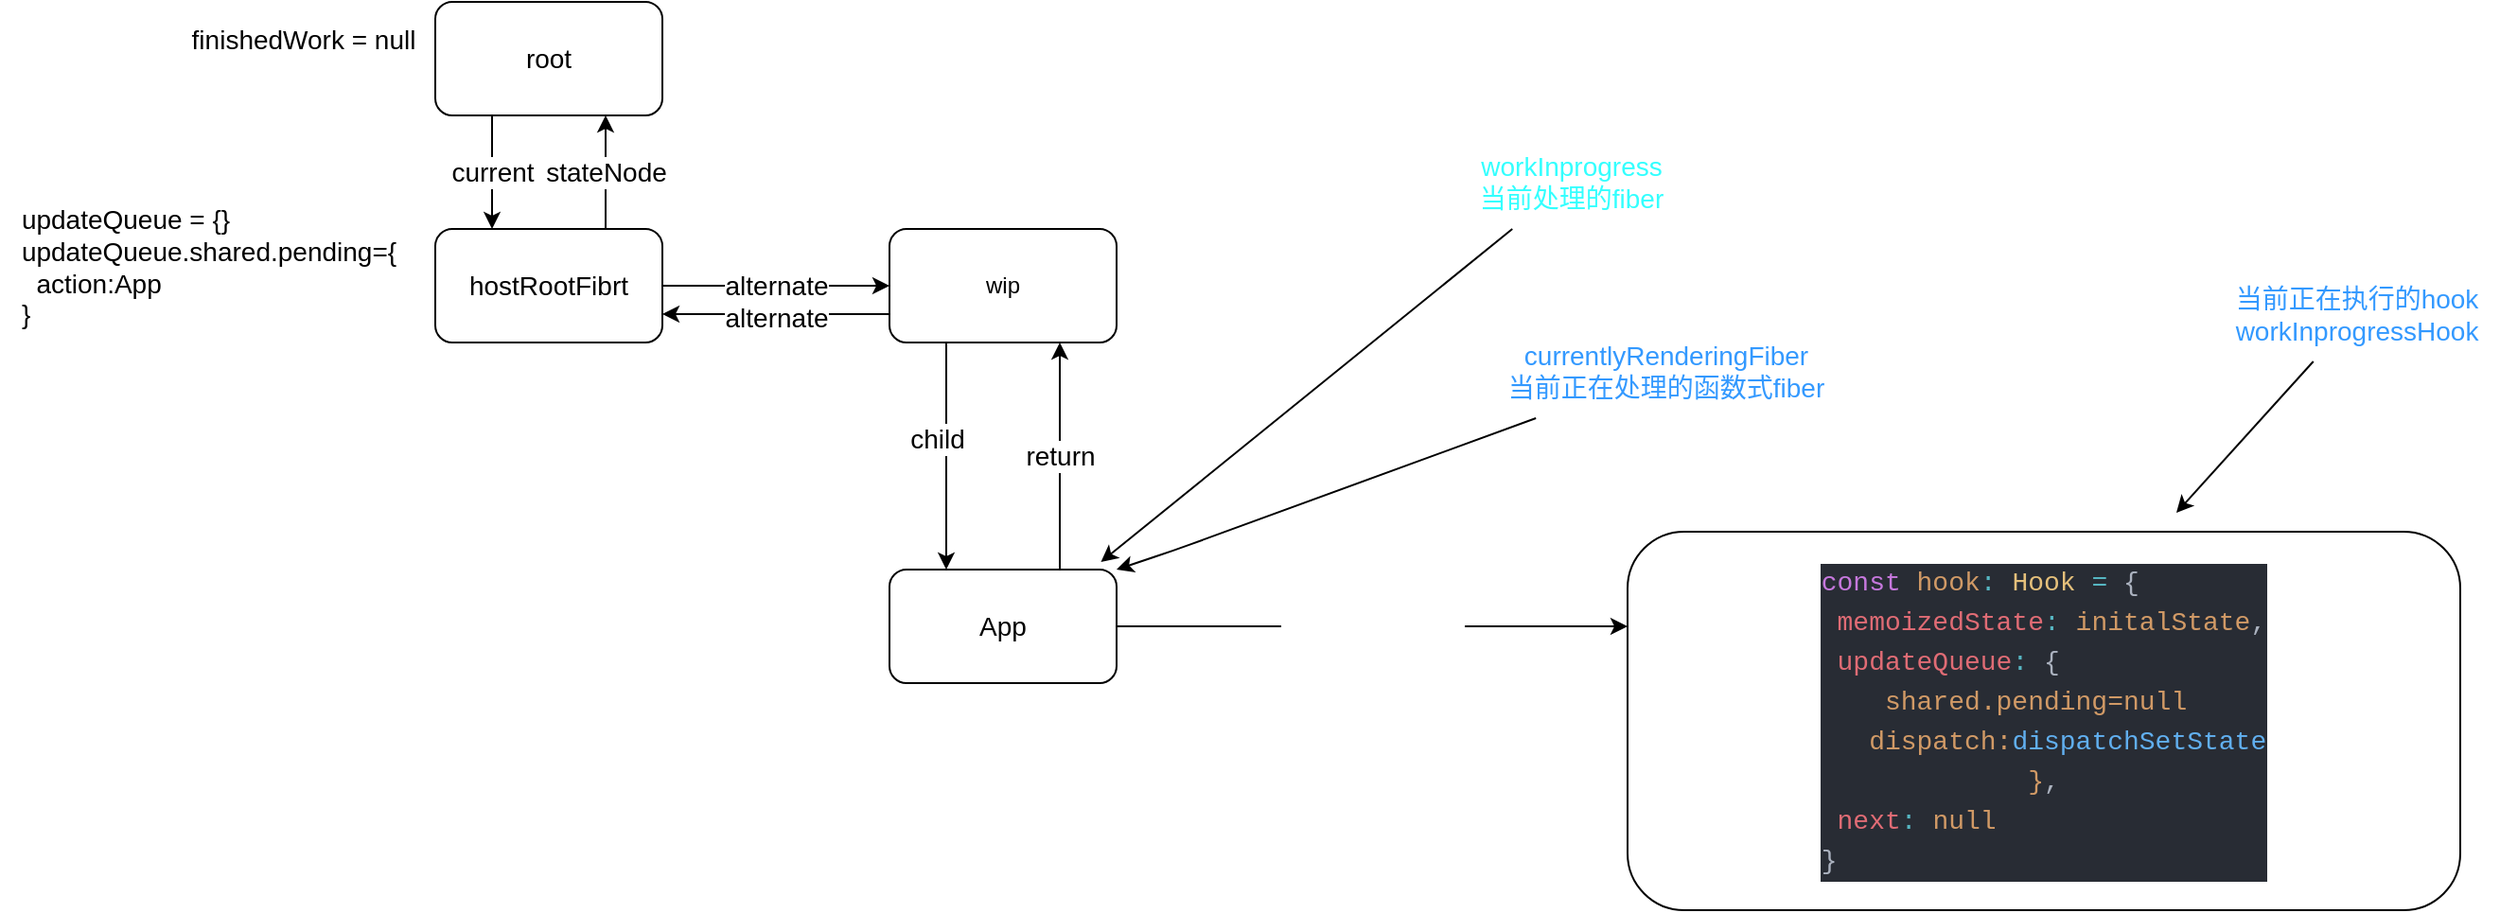 <mxfile>
    <diagram id="GBmEyO78uVN9H3SG8j9r" name="第 1 页">
        <mxGraphModel dx="660" dy="785" grid="1" gridSize="10" guides="1" tooltips="1" connect="1" arrows="1" fold="1" page="1" pageScale="1" pageWidth="827" pageHeight="1169" math="0" shadow="0">
            <root>
                <mxCell id="0"/>
                <mxCell id="1" parent="0"/>
                <mxCell id="2" value="&lt;font style=&quot;font-size: 14px;&quot;&gt;root&lt;br&gt;&lt;/font&gt;" style="rounded=1;whiteSpace=wrap;html=1;" parent="1" vertex="1">
                    <mxGeometry x="310" y="90" width="120" height="60" as="geometry"/>
                </mxCell>
                <mxCell id="13" value="alternate" style="edgeStyle=none;html=1;fontSize=14;entryX=0;entryY=0.5;entryDx=0;entryDy=0;" parent="1" source="7" target="12" edge="1">
                    <mxGeometry relative="1" as="geometry">
                        <mxPoint x="490" y="240" as="targetPoint"/>
                    </mxGeometry>
                </mxCell>
                <mxCell id="7" value="hostRootFibrt" style="rounded=1;whiteSpace=wrap;html=1;fontSize=14;" parent="1" vertex="1">
                    <mxGeometry x="310" y="210" width="120" height="60" as="geometry"/>
                </mxCell>
                <mxCell id="8" value="current&lt;br&gt;" style="endArrow=classic;html=1;fontSize=14;exitX=0.25;exitY=1;exitDx=0;exitDy=0;entryX=0.25;entryY=0;entryDx=0;entryDy=0;" parent="1" source="2" target="7" edge="1">
                    <mxGeometry width="50" height="50" relative="1" as="geometry">
                        <mxPoint x="420" y="290" as="sourcePoint"/>
                        <mxPoint x="470" y="240" as="targetPoint"/>
                        <Array as="points"/>
                    </mxGeometry>
                </mxCell>
                <mxCell id="9" value="stateNode&lt;br&gt;" style="endArrow=classic;html=1;fontSize=14;exitX=0.75;exitY=0;exitDx=0;exitDy=0;entryX=0.75;entryY=1;entryDx=0;entryDy=0;" parent="1" source="7" target="2" edge="1">
                    <mxGeometry width="50" height="50" relative="1" as="geometry">
                        <mxPoint x="350" y="160" as="sourcePoint"/>
                        <mxPoint x="450" y="150" as="targetPoint"/>
                        <Array as="points"/>
                    </mxGeometry>
                </mxCell>
                <mxCell id="10" value="finishedWork = null" style="text;html=1;align=center;verticalAlign=middle;resizable=0;points=[];autosize=1;strokeColor=none;fillColor=none;fontSize=14;" parent="1" vertex="1">
                    <mxGeometry x="170" y="95" width="140" height="30" as="geometry"/>
                </mxCell>
                <mxCell id="11" value="&lt;div style=&quot;text-align: left;&quot;&gt;&lt;span style=&quot;background-color: initial;&quot;&gt;updateQueue = {}&lt;/span&gt;&lt;/div&gt;updateQueue.shared.pending={&lt;br&gt;&lt;div style=&quot;text-align: left;&quot;&gt;&lt;span style=&quot;background-color: initial;&quot;&gt;&amp;nbsp; action:App&lt;/span&gt;&lt;/div&gt;&lt;div style=&quot;text-align: left;&quot;&gt;&lt;span style=&quot;background-color: initial;&quot;&gt;}&lt;/span&gt;&lt;/div&gt;" style="text;html=1;align=center;verticalAlign=middle;resizable=0;points=[];autosize=1;strokeColor=none;fillColor=none;fontSize=14;" parent="1" vertex="1">
                    <mxGeometry x="80" y="190" width="220" height="80" as="geometry"/>
                </mxCell>
                <mxCell id="14" style="edgeStyle=none;html=1;exitX=0;exitY=0.75;exitDx=0;exitDy=0;entryX=1;entryY=0.75;entryDx=0;entryDy=0;fontSize=14;" parent="1" source="12" target="7" edge="1">
                    <mxGeometry relative="1" as="geometry"/>
                </mxCell>
                <mxCell id="15" value="alternate" style="edgeLabel;html=1;align=center;verticalAlign=middle;resizable=0;points=[];fontSize=14;" parent="14" vertex="1" connectable="0">
                    <mxGeometry x="0.26" y="2" relative="1" as="geometry">
                        <mxPoint x="15" as="offset"/>
                    </mxGeometry>
                </mxCell>
                <mxCell id="19" style="edgeStyle=none;html=1;entryX=0.25;entryY=0;entryDx=0;entryDy=0;fontSize=14;exitX=0.25;exitY=1;exitDx=0;exitDy=0;" parent="1" source="12" target="16" edge="1">
                    <mxGeometry relative="1" as="geometry"/>
                </mxCell>
                <mxCell id="20" value="child" style="edgeLabel;html=1;align=center;verticalAlign=middle;resizable=0;points=[];fontSize=14;" parent="19" vertex="1" connectable="0">
                    <mxGeometry x="-0.154" y="-5" relative="1" as="geometry">
                        <mxPoint as="offset"/>
                    </mxGeometry>
                </mxCell>
                <mxCell id="12" value="wip" style="rounded=1;whiteSpace=wrap;html=1;" parent="1" vertex="1">
                    <mxGeometry x="550" y="210" width="120" height="60" as="geometry"/>
                </mxCell>
                <mxCell id="21" value="return" style="edgeStyle=none;html=1;exitX=0.75;exitY=0;exitDx=0;exitDy=0;entryX=0.75;entryY=1;entryDx=0;entryDy=0;fontSize=14;" parent="1" source="16" target="12" edge="1">
                    <mxGeometry relative="1" as="geometry"/>
                </mxCell>
                <mxCell id="29" value="memoizedState" style="edgeStyle=none;html=1;fontSize=14;fontColor=#FFFFFF;" parent="1" source="16" edge="1">
                    <mxGeometry relative="1" as="geometry">
                        <mxPoint x="940" y="420" as="targetPoint"/>
                        <mxPoint as="offset"/>
                    </mxGeometry>
                </mxCell>
                <mxCell id="16" value="App" style="rounded=1;whiteSpace=wrap;html=1;fontSize=14;" parent="1" vertex="1">
                    <mxGeometry x="550" y="390" width="120" height="60" as="geometry"/>
                </mxCell>
                <mxCell id="23" style="edgeStyle=none;html=1;fontSize=14;entryX=0.931;entryY=-0.066;entryDx=0;entryDy=0;entryPerimeter=0;" parent="1" source="22" target="16" edge="1">
                    <mxGeometry relative="1" as="geometry">
                        <mxPoint x="680" y="360" as="targetPoint"/>
                    </mxGeometry>
                </mxCell>
                <mxCell id="22" value="workInprogress&lt;br&gt;当前处理的fiber" style="text;html=1;align=center;verticalAlign=middle;resizable=0;points=[];autosize=1;fontSize=14;fontColor=#33FFFF;" parent="1" vertex="1">
                    <mxGeometry x="850" y="160" width="120" height="50" as="geometry"/>
                </mxCell>
                <mxCell id="25" value="" style="edgeStyle=none;html=1;fontSize=14;entryX=1;entryY=0;entryDx=0;entryDy=0;" parent="1" source="24" target="16" edge="1">
                    <mxGeometry relative="1" as="geometry">
                        <mxPoint x="680" y="380" as="targetPoint"/>
                        <Array as="points">
                            <mxPoint x="700" y="380"/>
                        </Array>
                    </mxGeometry>
                </mxCell>
                <mxCell id="24" value="currentlyRenderingFiber&lt;br&gt;当前正在处理的函数式fiber" style="text;html=1;align=center;verticalAlign=middle;resizable=0;points=[];autosize=1;fontSize=14;fontColor=#3399FF;" parent="1" vertex="1">
                    <mxGeometry x="865" y="260" width="190" height="50" as="geometry"/>
                </mxCell>
                <mxCell id="26" value="&lt;div style=&quot;background-color: rgb(40, 44, 52); font-family: Menlo, Monaco, &amp;quot;Courier New&amp;quot;, monospace; font-weight: normal; font-size: 14px; line-height: 21px;&quot;&gt;&lt;div style=&quot;text-align: left; color: rgb(171, 178, 191);&quot;&gt;&lt;span style=&quot;color: #c678dd;&quot;&gt;const&lt;/span&gt;&lt;span style=&quot;color: #abb2bf;&quot;&gt; &lt;/span&gt;&lt;span style=&quot;color: #d19a66;&quot;&gt;hook&lt;/span&gt;&lt;span style=&quot;color: #56b6c2;&quot;&gt;:&lt;/span&gt;&lt;span style=&quot;color: #abb2bf;&quot;&gt; &lt;/span&gt;&lt;span style=&quot;color: #e5c07b;&quot;&gt;Hook&lt;/span&gt;&lt;span style=&quot;color: #abb2bf;&quot;&gt; &lt;/span&gt;&lt;span style=&quot;color: #56b6c2;&quot;&gt;=&lt;/span&gt;&lt;span style=&quot;color: #abb2bf;&quot;&gt; {&lt;/span&gt;&lt;/div&gt;&lt;div style=&quot;text-align: left;&quot;&gt;&lt;span style=&quot;color: rgb(171, 178, 191);&quot;&gt;&lt;/span&gt;&lt;span style=&quot;color: rgb(224, 108, 117);&quot;&gt;&amp;nbsp;memoizedState&lt;/span&gt;&lt;span style=&quot;color: rgb(86, 182, 194);&quot;&gt;:&lt;/span&gt;&lt;span style=&quot;color: rgb(171, 178, 191);&quot;&gt;&amp;nbsp;&lt;/span&gt;&lt;font color=&quot;#d19a66&quot;&gt;initalState&lt;/font&gt;&lt;span style=&quot;color: rgb(171, 178, 191);&quot;&gt;,&lt;/span&gt;&lt;/div&gt;&lt;div style=&quot;text-align: left;&quot;&gt;&lt;span style=&quot;color: rgb(171, 178, 191);&quot;&gt;&lt;/span&gt;&lt;span style=&quot;color: rgb(224, 108, 117);&quot;&gt;&amp;nbsp;updateQueue&lt;/span&gt;&lt;span style=&quot;color: rgb(86, 182, 194);&quot;&gt;:&lt;/span&gt;&lt;span style=&quot;color: rgb(171, 178, 191);&quot;&gt;&amp;nbsp;{&lt;/span&gt;&lt;/div&gt;&lt;div style=&quot;text-align: left;&quot;&gt;&lt;span style=&quot;text-align: center;&quot;&gt;&lt;font color=&quot;#abb2bf&quot;&gt;&amp;nbsp; &amp;nbsp;&amp;nbsp;&lt;/font&gt;&lt;/span&gt;&lt;span style=&quot;color: rgb(209, 154, 102); text-align: center;&quot;&gt;shared.pending=null&lt;/span&gt;&lt;/div&gt;&lt;div style=&quot;&quot;&gt;&lt;font color=&quot;#d19a66&quot;&gt;&amp;nbsp; &amp;nbsp;dispatch:&lt;/font&gt;&lt;span style=&quot;color: rgb(97, 175, 239);&quot;&gt;dispatchSetState&lt;/span&gt;&lt;/div&gt;&lt;div style=&quot;&quot;&gt;&lt;font color=&quot;#d19a66&quot;&gt;}&lt;/font&gt;&lt;span style=&quot;color: rgb(171, 178, 191);&quot;&gt;,&lt;/span&gt;&lt;/div&gt;&lt;div style=&quot;text-align: left; color: rgb(171, 178, 191);&quot;&gt;&lt;span style=&quot;color: #abb2bf;&quot;&gt;&lt;/span&gt;&lt;span style=&quot;color: #e06c75;&quot;&gt;&amp;nbsp;next&lt;/span&gt;&lt;span style=&quot;color: #56b6c2;&quot;&gt;:&lt;/span&gt;&lt;span style=&quot;color: #abb2bf;&quot;&gt; &lt;/span&gt;&lt;span style=&quot;color: #d19a66;&quot;&gt;null&lt;/span&gt;&lt;/div&gt;&lt;div style=&quot;text-align: left; color: rgb(171, 178, 191);&quot;&gt;&lt;span style=&quot;color: #abb2bf;&quot;&gt;  }&lt;/span&gt;&lt;/div&gt;&lt;/div&gt;" style="rounded=1;whiteSpace=wrap;html=1;fontSize=14;fontColor=#3399FF;" parent="1" vertex="1">
                    <mxGeometry x="940" y="370" width="440" height="200" as="geometry"/>
                </mxCell>
                <mxCell id="28" style="edgeStyle=none;html=1;fontSize=14;fontColor=#3399FF;" parent="1" source="27" edge="1">
                    <mxGeometry relative="1" as="geometry">
                        <mxPoint x="1230" y="360" as="targetPoint"/>
                    </mxGeometry>
                </mxCell>
                <mxCell id="27" value="当前正在执行的hook&lt;br&gt;workInprogressHook" style="text;html=1;align=center;verticalAlign=middle;resizable=0;points=[];autosize=1;strokeColor=none;fillColor=none;fontSize=14;fontColor=#3399FF;" parent="1" vertex="1">
                    <mxGeometry x="1250" y="230" width="150" height="50" as="geometry"/>
                </mxCell>
            </root>
        </mxGraphModel>
    </diagram>
</mxfile>